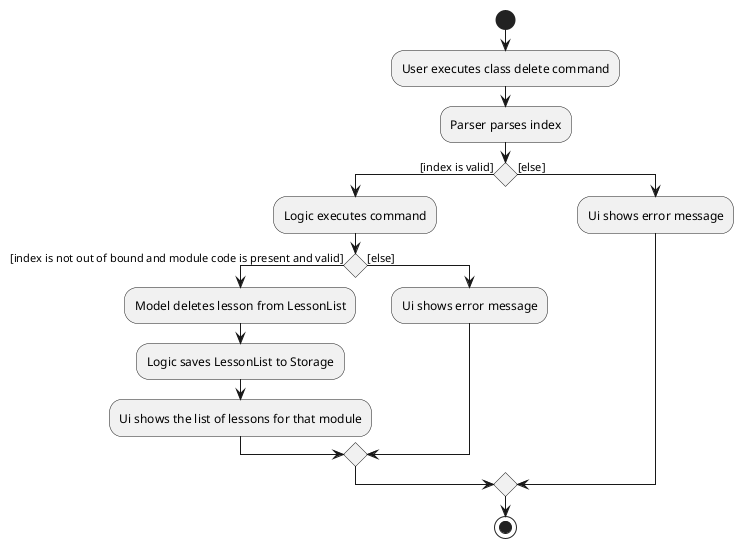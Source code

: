 @startuml
start
:User executes class delete command;
:Parser parses index;
if () then ([index is valid])
    :Logic executes command;
    if () then ([index is not out of bound and module code is present and valid])
        :Model deletes lesson from LessonList;
        :Logic saves LessonList to Storage;
        :Ui shows the list of lessons for that module;
    else ([else])
        :Ui shows error message;
    endif
else ([else])
    :Ui shows error message;
endif
stop
@enduml
